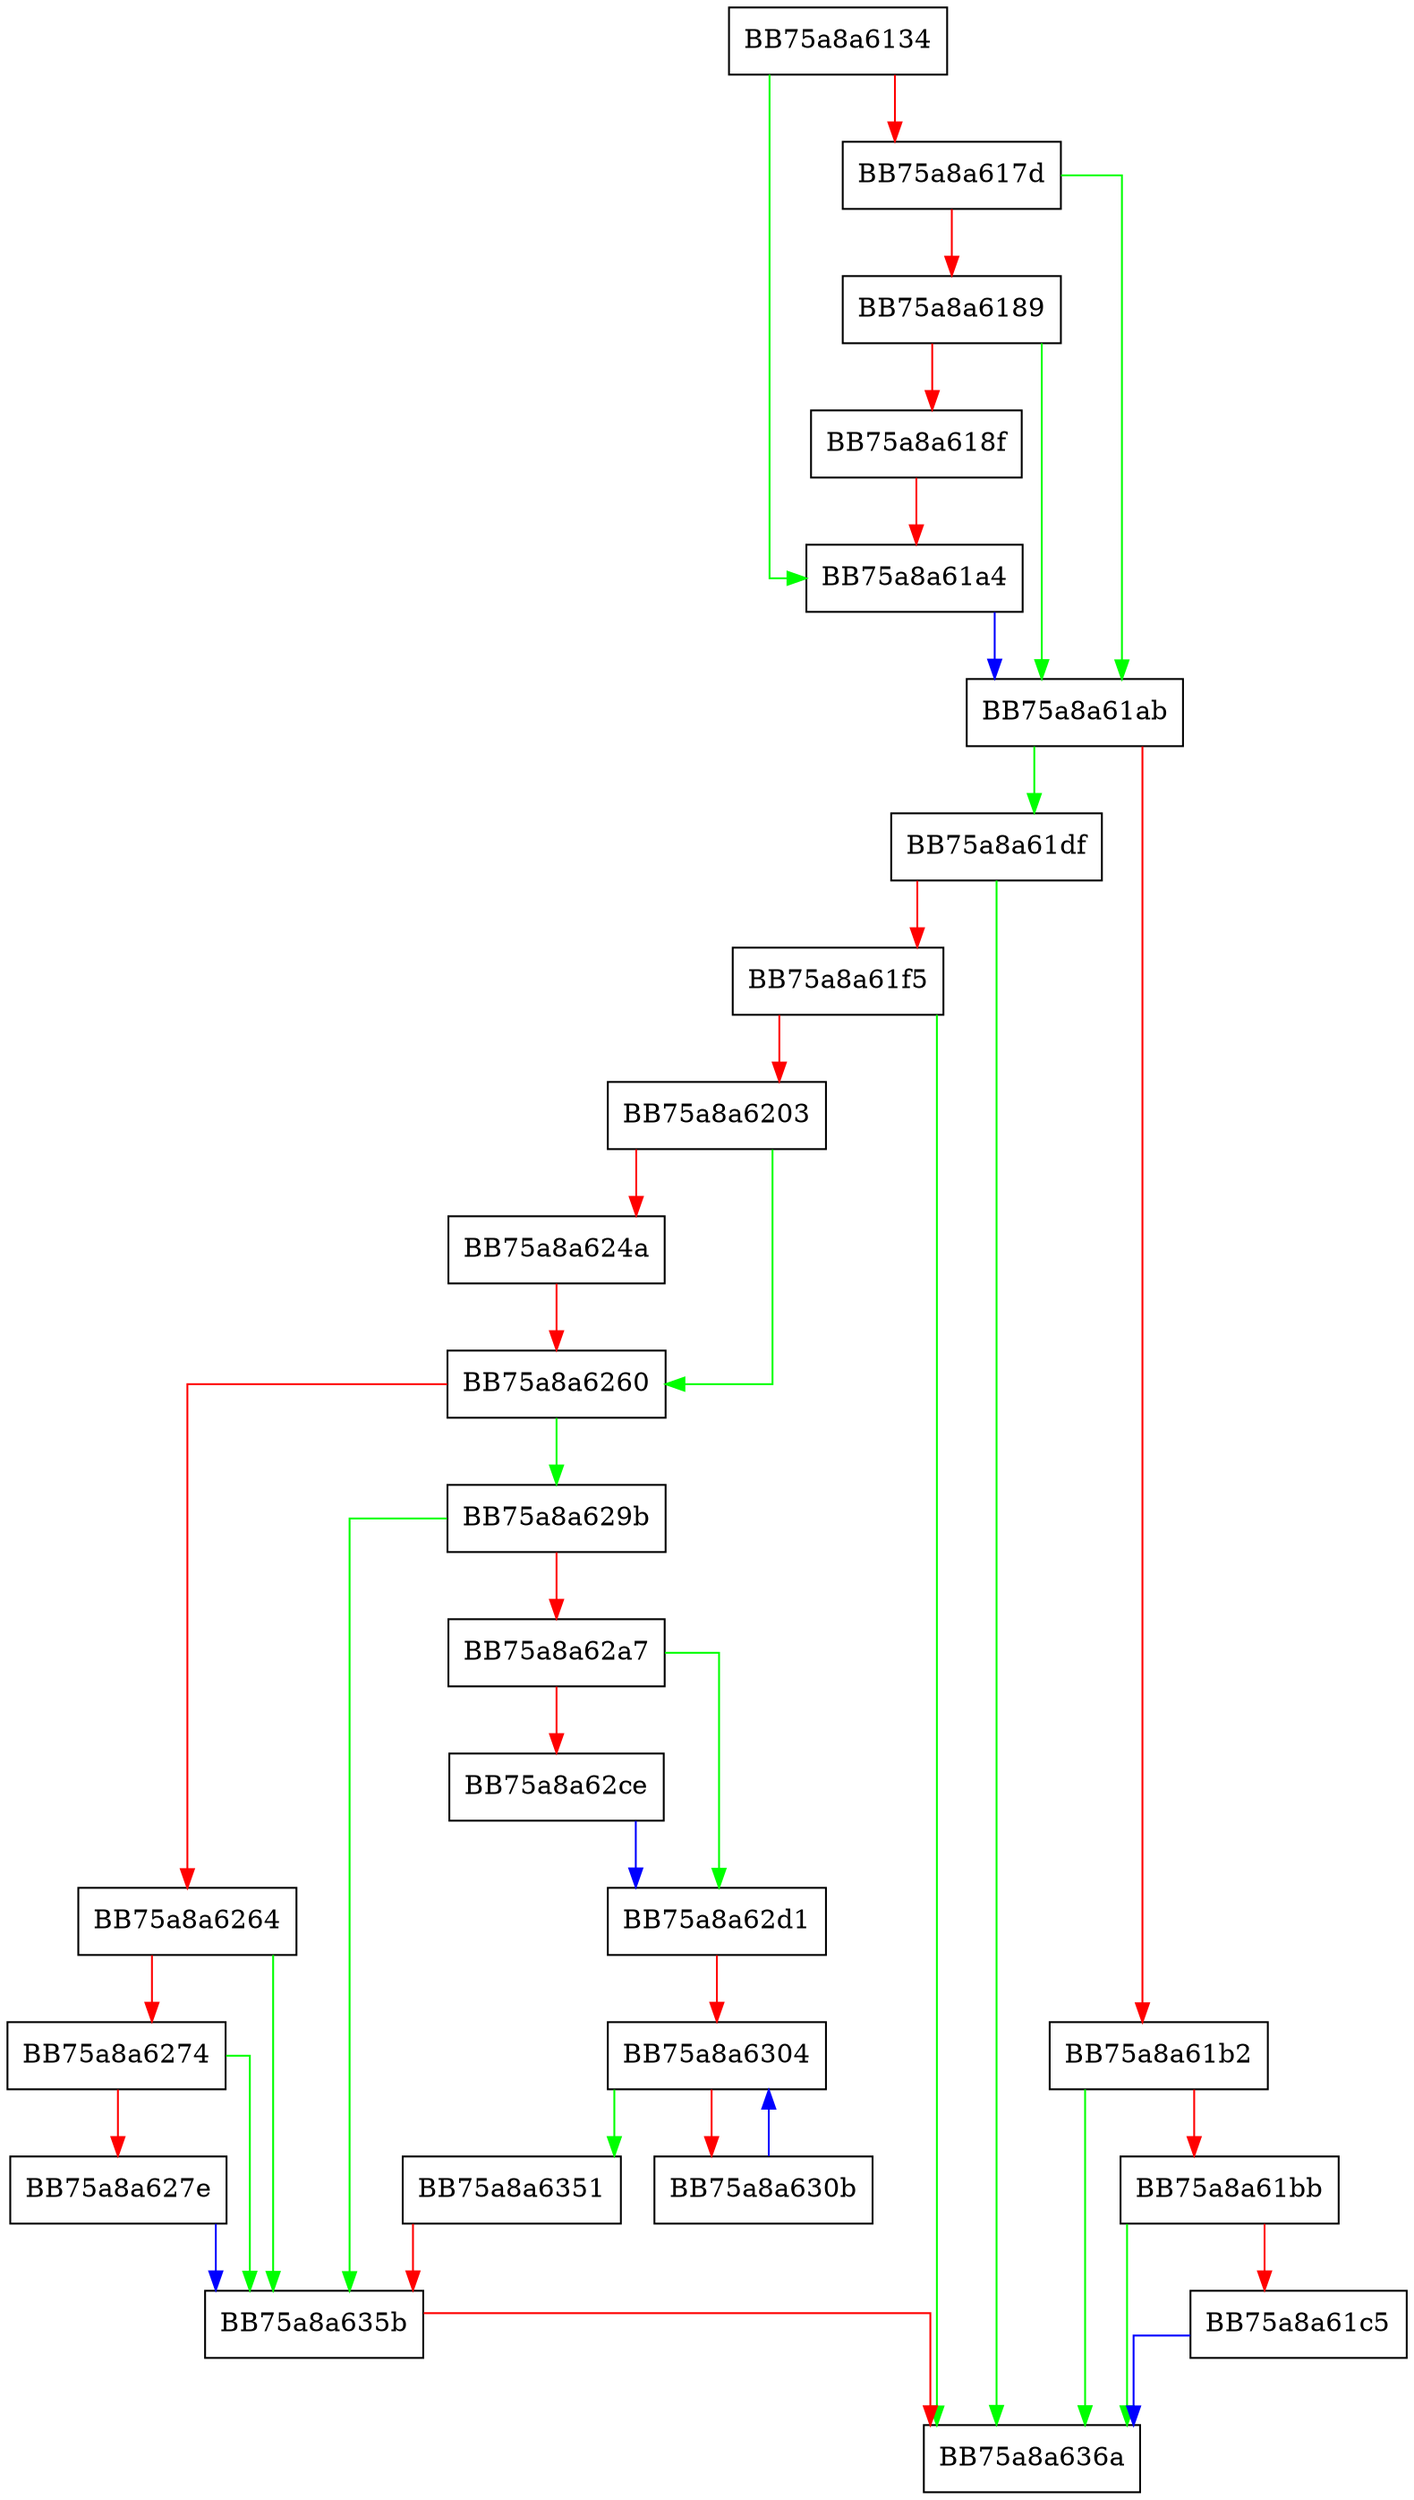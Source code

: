 digraph ScanRtpExclusions {
  node [shape="box"];
  graph [splines=ortho];
  BB75a8a6134 -> BB75a8a61a4 [color="green"];
  BB75a8a6134 -> BB75a8a617d [color="red"];
  BB75a8a617d -> BB75a8a61ab [color="green"];
  BB75a8a617d -> BB75a8a6189 [color="red"];
  BB75a8a6189 -> BB75a8a61ab [color="green"];
  BB75a8a6189 -> BB75a8a618f [color="red"];
  BB75a8a618f -> BB75a8a61a4 [color="red"];
  BB75a8a61a4 -> BB75a8a61ab [color="blue"];
  BB75a8a61ab -> BB75a8a61df [color="green"];
  BB75a8a61ab -> BB75a8a61b2 [color="red"];
  BB75a8a61b2 -> BB75a8a636a [color="green"];
  BB75a8a61b2 -> BB75a8a61bb [color="red"];
  BB75a8a61bb -> BB75a8a636a [color="green"];
  BB75a8a61bb -> BB75a8a61c5 [color="red"];
  BB75a8a61c5 -> BB75a8a636a [color="blue"];
  BB75a8a61df -> BB75a8a636a [color="green"];
  BB75a8a61df -> BB75a8a61f5 [color="red"];
  BB75a8a61f5 -> BB75a8a636a [color="green"];
  BB75a8a61f5 -> BB75a8a6203 [color="red"];
  BB75a8a6203 -> BB75a8a6260 [color="green"];
  BB75a8a6203 -> BB75a8a624a [color="red"];
  BB75a8a624a -> BB75a8a6260 [color="red"];
  BB75a8a6260 -> BB75a8a629b [color="green"];
  BB75a8a6260 -> BB75a8a6264 [color="red"];
  BB75a8a6264 -> BB75a8a635b [color="green"];
  BB75a8a6264 -> BB75a8a6274 [color="red"];
  BB75a8a6274 -> BB75a8a635b [color="green"];
  BB75a8a6274 -> BB75a8a627e [color="red"];
  BB75a8a627e -> BB75a8a635b [color="blue"];
  BB75a8a629b -> BB75a8a635b [color="green"];
  BB75a8a629b -> BB75a8a62a7 [color="red"];
  BB75a8a62a7 -> BB75a8a62d1 [color="green"];
  BB75a8a62a7 -> BB75a8a62ce [color="red"];
  BB75a8a62ce -> BB75a8a62d1 [color="blue"];
  BB75a8a62d1 -> BB75a8a6304 [color="red"];
  BB75a8a6304 -> BB75a8a6351 [color="green"];
  BB75a8a6304 -> BB75a8a630b [color="red"];
  BB75a8a630b -> BB75a8a6304 [color="blue"];
  BB75a8a6351 -> BB75a8a635b [color="red"];
  BB75a8a635b -> BB75a8a636a [color="red"];
}